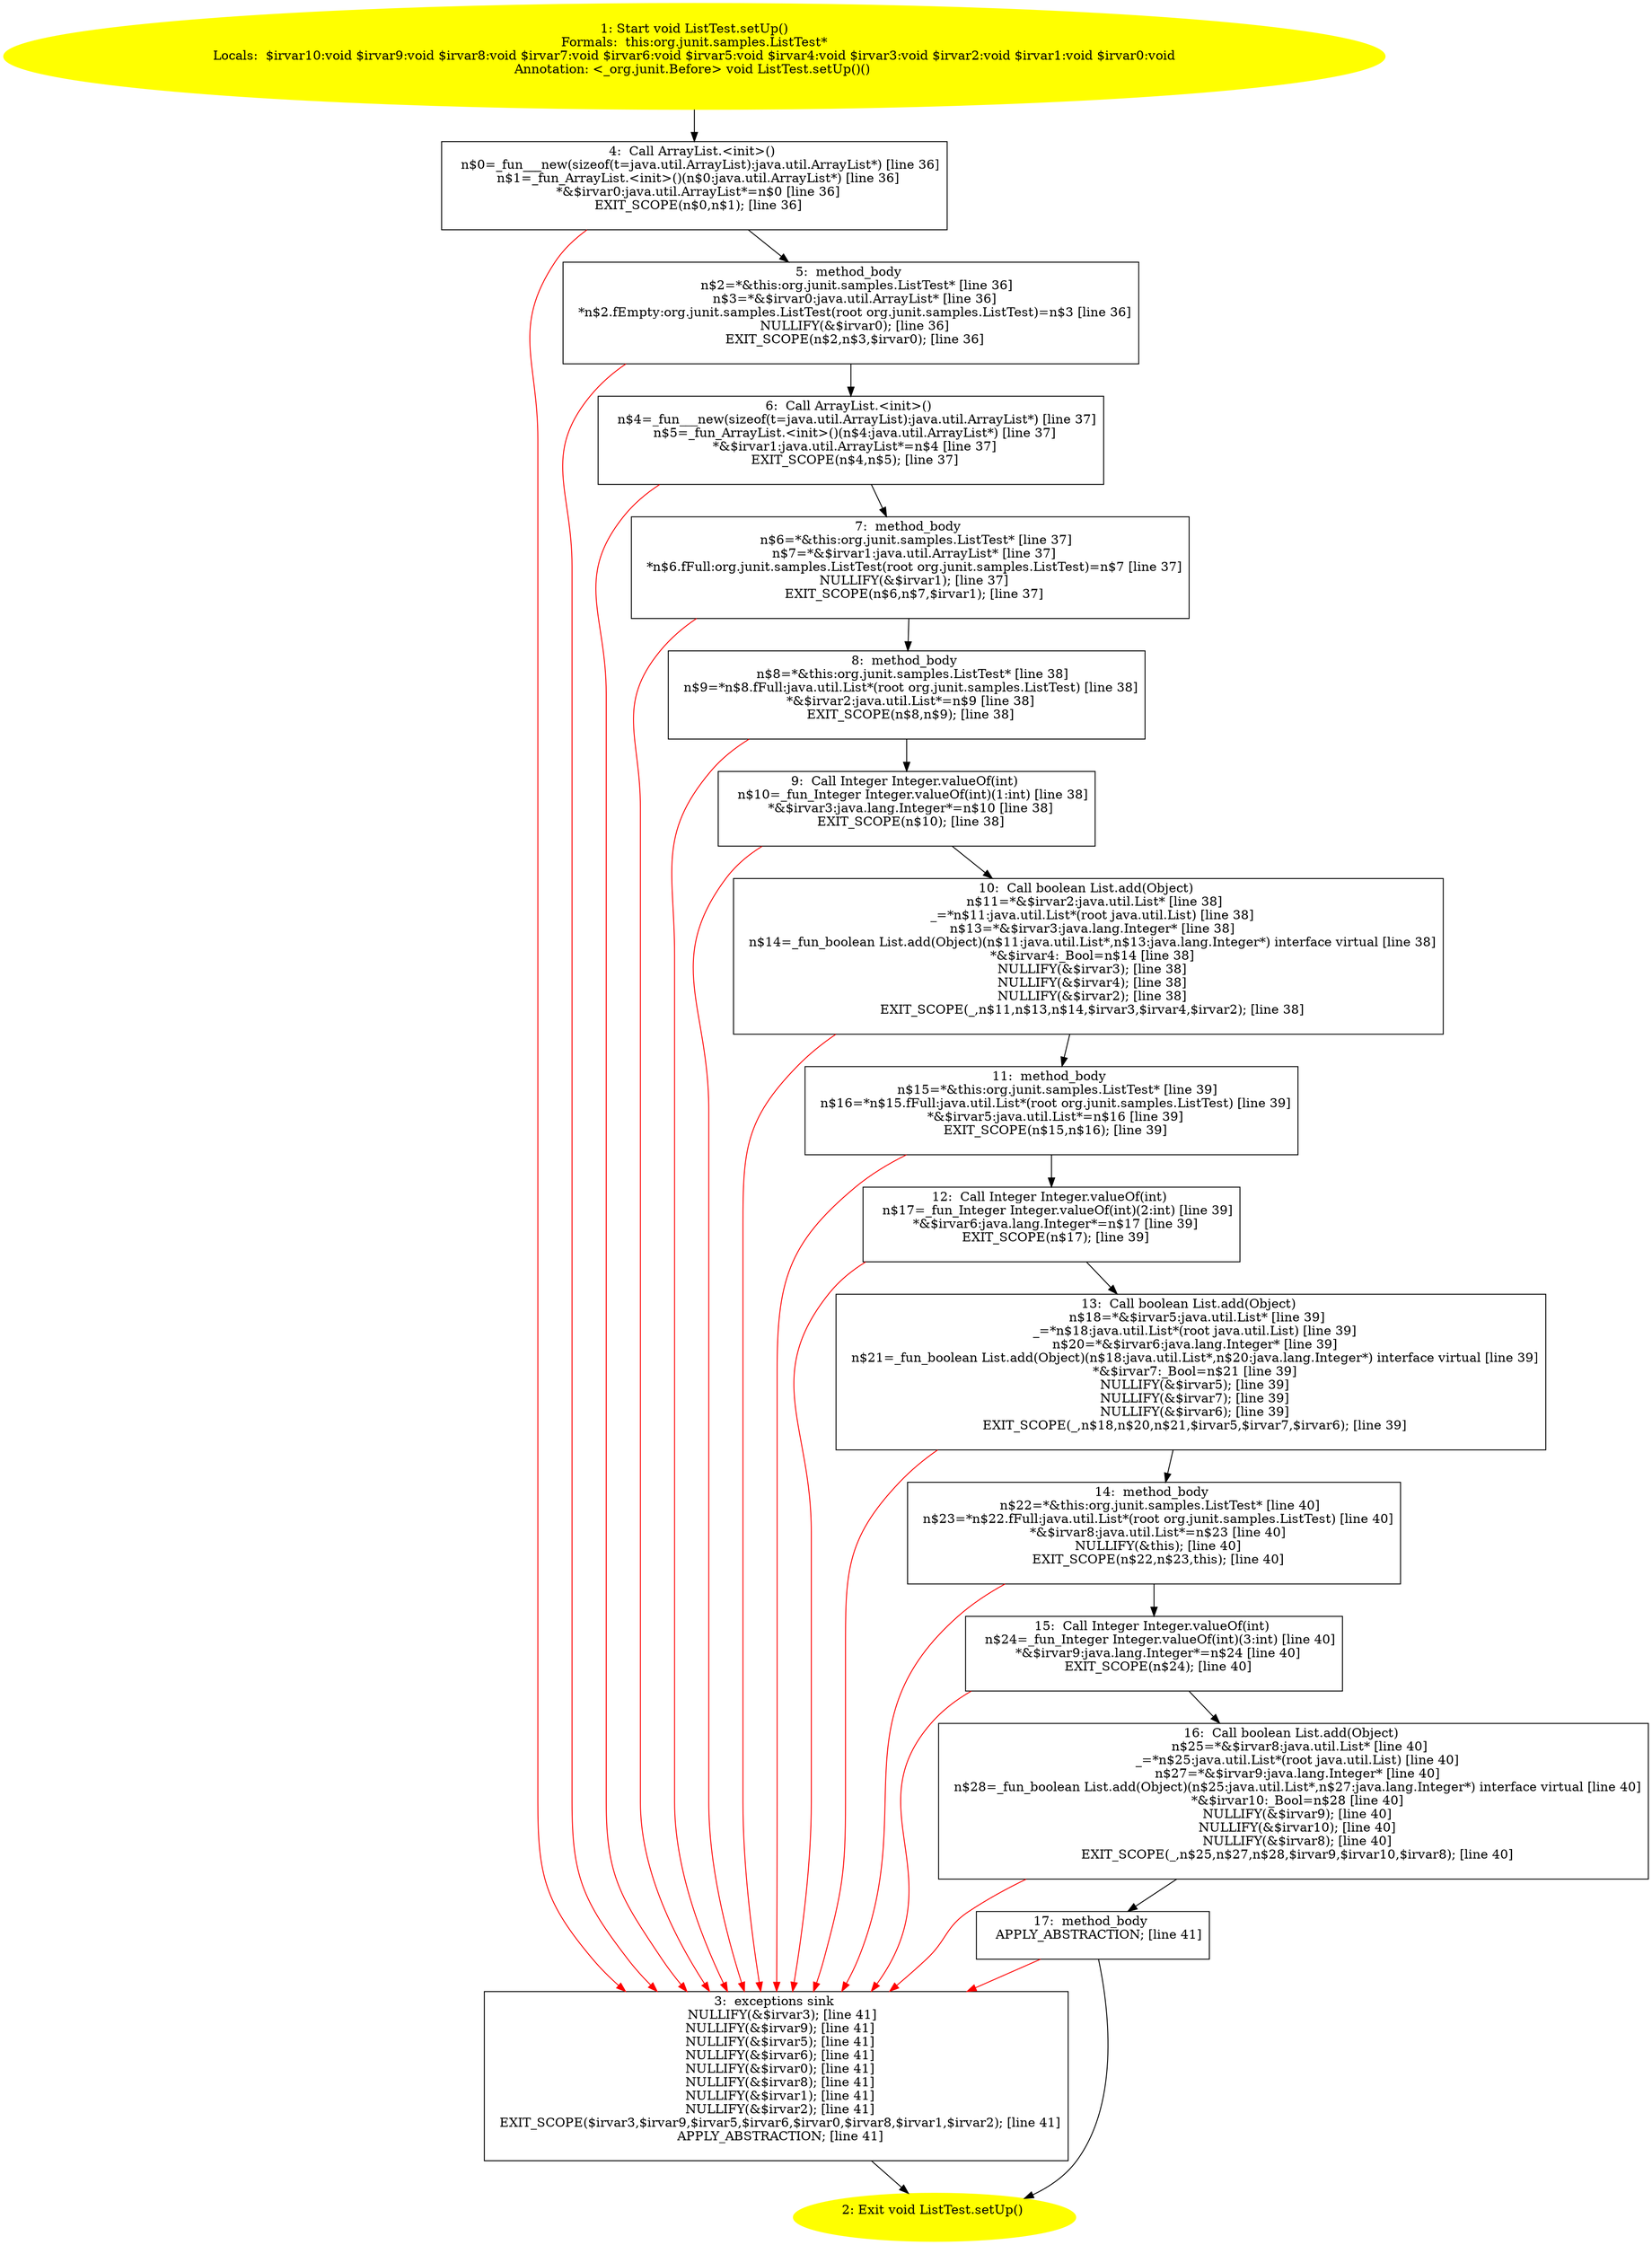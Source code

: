 /* @generated */
digraph cfg {
"org.junit.samples.ListTest.setUp():void.9f0dd13d6348c0a348727667bbdd2573_1" [label="1: Start void ListTest.setUp()\nFormals:  this:org.junit.samples.ListTest*\nLocals:  $irvar10:void $irvar9:void $irvar8:void $irvar7:void $irvar6:void $irvar5:void $irvar4:void $irvar3:void $irvar2:void $irvar1:void $irvar0:void\nAnnotation: <_org.junit.Before> void ListTest.setUp()() \n  " color=yellow style=filled]
	

	 "org.junit.samples.ListTest.setUp():void.9f0dd13d6348c0a348727667bbdd2573_1" -> "org.junit.samples.ListTest.setUp():void.9f0dd13d6348c0a348727667bbdd2573_4" ;
"org.junit.samples.ListTest.setUp():void.9f0dd13d6348c0a348727667bbdd2573_2" [label="2: Exit void ListTest.setUp() \n  " color=yellow style=filled]
	

"org.junit.samples.ListTest.setUp():void.9f0dd13d6348c0a348727667bbdd2573_3" [label="3:  exceptions sink \n   NULLIFY(&$irvar3); [line 41]\n  NULLIFY(&$irvar9); [line 41]\n  NULLIFY(&$irvar5); [line 41]\n  NULLIFY(&$irvar6); [line 41]\n  NULLIFY(&$irvar0); [line 41]\n  NULLIFY(&$irvar8); [line 41]\n  NULLIFY(&$irvar1); [line 41]\n  NULLIFY(&$irvar2); [line 41]\n  EXIT_SCOPE($irvar3,$irvar9,$irvar5,$irvar6,$irvar0,$irvar8,$irvar1,$irvar2); [line 41]\n  APPLY_ABSTRACTION; [line 41]\n " shape="box"]
	

	 "org.junit.samples.ListTest.setUp():void.9f0dd13d6348c0a348727667bbdd2573_3" -> "org.junit.samples.ListTest.setUp():void.9f0dd13d6348c0a348727667bbdd2573_2" ;
"org.junit.samples.ListTest.setUp():void.9f0dd13d6348c0a348727667bbdd2573_4" [label="4:  Call ArrayList.<init>() \n   n$0=_fun___new(sizeof(t=java.util.ArrayList):java.util.ArrayList*) [line 36]\n  n$1=_fun_ArrayList.<init>()(n$0:java.util.ArrayList*) [line 36]\n  *&$irvar0:java.util.ArrayList*=n$0 [line 36]\n  EXIT_SCOPE(n$0,n$1); [line 36]\n " shape="box"]
	

	 "org.junit.samples.ListTest.setUp():void.9f0dd13d6348c0a348727667bbdd2573_4" -> "org.junit.samples.ListTest.setUp():void.9f0dd13d6348c0a348727667bbdd2573_5" ;
	 "org.junit.samples.ListTest.setUp():void.9f0dd13d6348c0a348727667bbdd2573_4" -> "org.junit.samples.ListTest.setUp():void.9f0dd13d6348c0a348727667bbdd2573_3" [color="red" ];
"org.junit.samples.ListTest.setUp():void.9f0dd13d6348c0a348727667bbdd2573_5" [label="5:  method_body \n   n$2=*&this:org.junit.samples.ListTest* [line 36]\n  n$3=*&$irvar0:java.util.ArrayList* [line 36]\n  *n$2.fEmpty:org.junit.samples.ListTest(root org.junit.samples.ListTest)=n$3 [line 36]\n  NULLIFY(&$irvar0); [line 36]\n  EXIT_SCOPE(n$2,n$3,$irvar0); [line 36]\n " shape="box"]
	

	 "org.junit.samples.ListTest.setUp():void.9f0dd13d6348c0a348727667bbdd2573_5" -> "org.junit.samples.ListTest.setUp():void.9f0dd13d6348c0a348727667bbdd2573_6" ;
	 "org.junit.samples.ListTest.setUp():void.9f0dd13d6348c0a348727667bbdd2573_5" -> "org.junit.samples.ListTest.setUp():void.9f0dd13d6348c0a348727667bbdd2573_3" [color="red" ];
"org.junit.samples.ListTest.setUp():void.9f0dd13d6348c0a348727667bbdd2573_6" [label="6:  Call ArrayList.<init>() \n   n$4=_fun___new(sizeof(t=java.util.ArrayList):java.util.ArrayList*) [line 37]\n  n$5=_fun_ArrayList.<init>()(n$4:java.util.ArrayList*) [line 37]\n  *&$irvar1:java.util.ArrayList*=n$4 [line 37]\n  EXIT_SCOPE(n$4,n$5); [line 37]\n " shape="box"]
	

	 "org.junit.samples.ListTest.setUp():void.9f0dd13d6348c0a348727667bbdd2573_6" -> "org.junit.samples.ListTest.setUp():void.9f0dd13d6348c0a348727667bbdd2573_7" ;
	 "org.junit.samples.ListTest.setUp():void.9f0dd13d6348c0a348727667bbdd2573_6" -> "org.junit.samples.ListTest.setUp():void.9f0dd13d6348c0a348727667bbdd2573_3" [color="red" ];
"org.junit.samples.ListTest.setUp():void.9f0dd13d6348c0a348727667bbdd2573_7" [label="7:  method_body \n   n$6=*&this:org.junit.samples.ListTest* [line 37]\n  n$7=*&$irvar1:java.util.ArrayList* [line 37]\n  *n$6.fFull:org.junit.samples.ListTest(root org.junit.samples.ListTest)=n$7 [line 37]\n  NULLIFY(&$irvar1); [line 37]\n  EXIT_SCOPE(n$6,n$7,$irvar1); [line 37]\n " shape="box"]
	

	 "org.junit.samples.ListTest.setUp():void.9f0dd13d6348c0a348727667bbdd2573_7" -> "org.junit.samples.ListTest.setUp():void.9f0dd13d6348c0a348727667bbdd2573_8" ;
	 "org.junit.samples.ListTest.setUp():void.9f0dd13d6348c0a348727667bbdd2573_7" -> "org.junit.samples.ListTest.setUp():void.9f0dd13d6348c0a348727667bbdd2573_3" [color="red" ];
"org.junit.samples.ListTest.setUp():void.9f0dd13d6348c0a348727667bbdd2573_8" [label="8:  method_body \n   n$8=*&this:org.junit.samples.ListTest* [line 38]\n  n$9=*n$8.fFull:java.util.List*(root org.junit.samples.ListTest) [line 38]\n  *&$irvar2:java.util.List*=n$9 [line 38]\n  EXIT_SCOPE(n$8,n$9); [line 38]\n " shape="box"]
	

	 "org.junit.samples.ListTest.setUp():void.9f0dd13d6348c0a348727667bbdd2573_8" -> "org.junit.samples.ListTest.setUp():void.9f0dd13d6348c0a348727667bbdd2573_9" ;
	 "org.junit.samples.ListTest.setUp():void.9f0dd13d6348c0a348727667bbdd2573_8" -> "org.junit.samples.ListTest.setUp():void.9f0dd13d6348c0a348727667bbdd2573_3" [color="red" ];
"org.junit.samples.ListTest.setUp():void.9f0dd13d6348c0a348727667bbdd2573_9" [label="9:  Call Integer Integer.valueOf(int) \n   n$10=_fun_Integer Integer.valueOf(int)(1:int) [line 38]\n  *&$irvar3:java.lang.Integer*=n$10 [line 38]\n  EXIT_SCOPE(n$10); [line 38]\n " shape="box"]
	

	 "org.junit.samples.ListTest.setUp():void.9f0dd13d6348c0a348727667bbdd2573_9" -> "org.junit.samples.ListTest.setUp():void.9f0dd13d6348c0a348727667bbdd2573_10" ;
	 "org.junit.samples.ListTest.setUp():void.9f0dd13d6348c0a348727667bbdd2573_9" -> "org.junit.samples.ListTest.setUp():void.9f0dd13d6348c0a348727667bbdd2573_3" [color="red" ];
"org.junit.samples.ListTest.setUp():void.9f0dd13d6348c0a348727667bbdd2573_10" [label="10:  Call boolean List.add(Object) \n   n$11=*&$irvar2:java.util.List* [line 38]\n  _=*n$11:java.util.List*(root java.util.List) [line 38]\n  n$13=*&$irvar3:java.lang.Integer* [line 38]\n  n$14=_fun_boolean List.add(Object)(n$11:java.util.List*,n$13:java.lang.Integer*) interface virtual [line 38]\n  *&$irvar4:_Bool=n$14 [line 38]\n  NULLIFY(&$irvar3); [line 38]\n  NULLIFY(&$irvar4); [line 38]\n  NULLIFY(&$irvar2); [line 38]\n  EXIT_SCOPE(_,n$11,n$13,n$14,$irvar3,$irvar4,$irvar2); [line 38]\n " shape="box"]
	

	 "org.junit.samples.ListTest.setUp():void.9f0dd13d6348c0a348727667bbdd2573_10" -> "org.junit.samples.ListTest.setUp():void.9f0dd13d6348c0a348727667bbdd2573_11" ;
	 "org.junit.samples.ListTest.setUp():void.9f0dd13d6348c0a348727667bbdd2573_10" -> "org.junit.samples.ListTest.setUp():void.9f0dd13d6348c0a348727667bbdd2573_3" [color="red" ];
"org.junit.samples.ListTest.setUp():void.9f0dd13d6348c0a348727667bbdd2573_11" [label="11:  method_body \n   n$15=*&this:org.junit.samples.ListTest* [line 39]\n  n$16=*n$15.fFull:java.util.List*(root org.junit.samples.ListTest) [line 39]\n  *&$irvar5:java.util.List*=n$16 [line 39]\n  EXIT_SCOPE(n$15,n$16); [line 39]\n " shape="box"]
	

	 "org.junit.samples.ListTest.setUp():void.9f0dd13d6348c0a348727667bbdd2573_11" -> "org.junit.samples.ListTest.setUp():void.9f0dd13d6348c0a348727667bbdd2573_12" ;
	 "org.junit.samples.ListTest.setUp():void.9f0dd13d6348c0a348727667bbdd2573_11" -> "org.junit.samples.ListTest.setUp():void.9f0dd13d6348c0a348727667bbdd2573_3" [color="red" ];
"org.junit.samples.ListTest.setUp():void.9f0dd13d6348c0a348727667bbdd2573_12" [label="12:  Call Integer Integer.valueOf(int) \n   n$17=_fun_Integer Integer.valueOf(int)(2:int) [line 39]\n  *&$irvar6:java.lang.Integer*=n$17 [line 39]\n  EXIT_SCOPE(n$17); [line 39]\n " shape="box"]
	

	 "org.junit.samples.ListTest.setUp():void.9f0dd13d6348c0a348727667bbdd2573_12" -> "org.junit.samples.ListTest.setUp():void.9f0dd13d6348c0a348727667bbdd2573_13" ;
	 "org.junit.samples.ListTest.setUp():void.9f0dd13d6348c0a348727667bbdd2573_12" -> "org.junit.samples.ListTest.setUp():void.9f0dd13d6348c0a348727667bbdd2573_3" [color="red" ];
"org.junit.samples.ListTest.setUp():void.9f0dd13d6348c0a348727667bbdd2573_13" [label="13:  Call boolean List.add(Object) \n   n$18=*&$irvar5:java.util.List* [line 39]\n  _=*n$18:java.util.List*(root java.util.List) [line 39]\n  n$20=*&$irvar6:java.lang.Integer* [line 39]\n  n$21=_fun_boolean List.add(Object)(n$18:java.util.List*,n$20:java.lang.Integer*) interface virtual [line 39]\n  *&$irvar7:_Bool=n$21 [line 39]\n  NULLIFY(&$irvar5); [line 39]\n  NULLIFY(&$irvar7); [line 39]\n  NULLIFY(&$irvar6); [line 39]\n  EXIT_SCOPE(_,n$18,n$20,n$21,$irvar5,$irvar7,$irvar6); [line 39]\n " shape="box"]
	

	 "org.junit.samples.ListTest.setUp():void.9f0dd13d6348c0a348727667bbdd2573_13" -> "org.junit.samples.ListTest.setUp():void.9f0dd13d6348c0a348727667bbdd2573_14" ;
	 "org.junit.samples.ListTest.setUp():void.9f0dd13d6348c0a348727667bbdd2573_13" -> "org.junit.samples.ListTest.setUp():void.9f0dd13d6348c0a348727667bbdd2573_3" [color="red" ];
"org.junit.samples.ListTest.setUp():void.9f0dd13d6348c0a348727667bbdd2573_14" [label="14:  method_body \n   n$22=*&this:org.junit.samples.ListTest* [line 40]\n  n$23=*n$22.fFull:java.util.List*(root org.junit.samples.ListTest) [line 40]\n  *&$irvar8:java.util.List*=n$23 [line 40]\n  NULLIFY(&this); [line 40]\n  EXIT_SCOPE(n$22,n$23,this); [line 40]\n " shape="box"]
	

	 "org.junit.samples.ListTest.setUp():void.9f0dd13d6348c0a348727667bbdd2573_14" -> "org.junit.samples.ListTest.setUp():void.9f0dd13d6348c0a348727667bbdd2573_15" ;
	 "org.junit.samples.ListTest.setUp():void.9f0dd13d6348c0a348727667bbdd2573_14" -> "org.junit.samples.ListTest.setUp():void.9f0dd13d6348c0a348727667bbdd2573_3" [color="red" ];
"org.junit.samples.ListTest.setUp():void.9f0dd13d6348c0a348727667bbdd2573_15" [label="15:  Call Integer Integer.valueOf(int) \n   n$24=_fun_Integer Integer.valueOf(int)(3:int) [line 40]\n  *&$irvar9:java.lang.Integer*=n$24 [line 40]\n  EXIT_SCOPE(n$24); [line 40]\n " shape="box"]
	

	 "org.junit.samples.ListTest.setUp():void.9f0dd13d6348c0a348727667bbdd2573_15" -> "org.junit.samples.ListTest.setUp():void.9f0dd13d6348c0a348727667bbdd2573_16" ;
	 "org.junit.samples.ListTest.setUp():void.9f0dd13d6348c0a348727667bbdd2573_15" -> "org.junit.samples.ListTest.setUp():void.9f0dd13d6348c0a348727667bbdd2573_3" [color="red" ];
"org.junit.samples.ListTest.setUp():void.9f0dd13d6348c0a348727667bbdd2573_16" [label="16:  Call boolean List.add(Object) \n   n$25=*&$irvar8:java.util.List* [line 40]\n  _=*n$25:java.util.List*(root java.util.List) [line 40]\n  n$27=*&$irvar9:java.lang.Integer* [line 40]\n  n$28=_fun_boolean List.add(Object)(n$25:java.util.List*,n$27:java.lang.Integer*) interface virtual [line 40]\n  *&$irvar10:_Bool=n$28 [line 40]\n  NULLIFY(&$irvar9); [line 40]\n  NULLIFY(&$irvar10); [line 40]\n  NULLIFY(&$irvar8); [line 40]\n  EXIT_SCOPE(_,n$25,n$27,n$28,$irvar9,$irvar10,$irvar8); [line 40]\n " shape="box"]
	

	 "org.junit.samples.ListTest.setUp():void.9f0dd13d6348c0a348727667bbdd2573_16" -> "org.junit.samples.ListTest.setUp():void.9f0dd13d6348c0a348727667bbdd2573_17" ;
	 "org.junit.samples.ListTest.setUp():void.9f0dd13d6348c0a348727667bbdd2573_16" -> "org.junit.samples.ListTest.setUp():void.9f0dd13d6348c0a348727667bbdd2573_3" [color="red" ];
"org.junit.samples.ListTest.setUp():void.9f0dd13d6348c0a348727667bbdd2573_17" [label="17:  method_body \n   APPLY_ABSTRACTION; [line 41]\n " shape="box"]
	

	 "org.junit.samples.ListTest.setUp():void.9f0dd13d6348c0a348727667bbdd2573_17" -> "org.junit.samples.ListTest.setUp():void.9f0dd13d6348c0a348727667bbdd2573_2" ;
	 "org.junit.samples.ListTest.setUp():void.9f0dd13d6348c0a348727667bbdd2573_17" -> "org.junit.samples.ListTest.setUp():void.9f0dd13d6348c0a348727667bbdd2573_3" [color="red" ];
}
